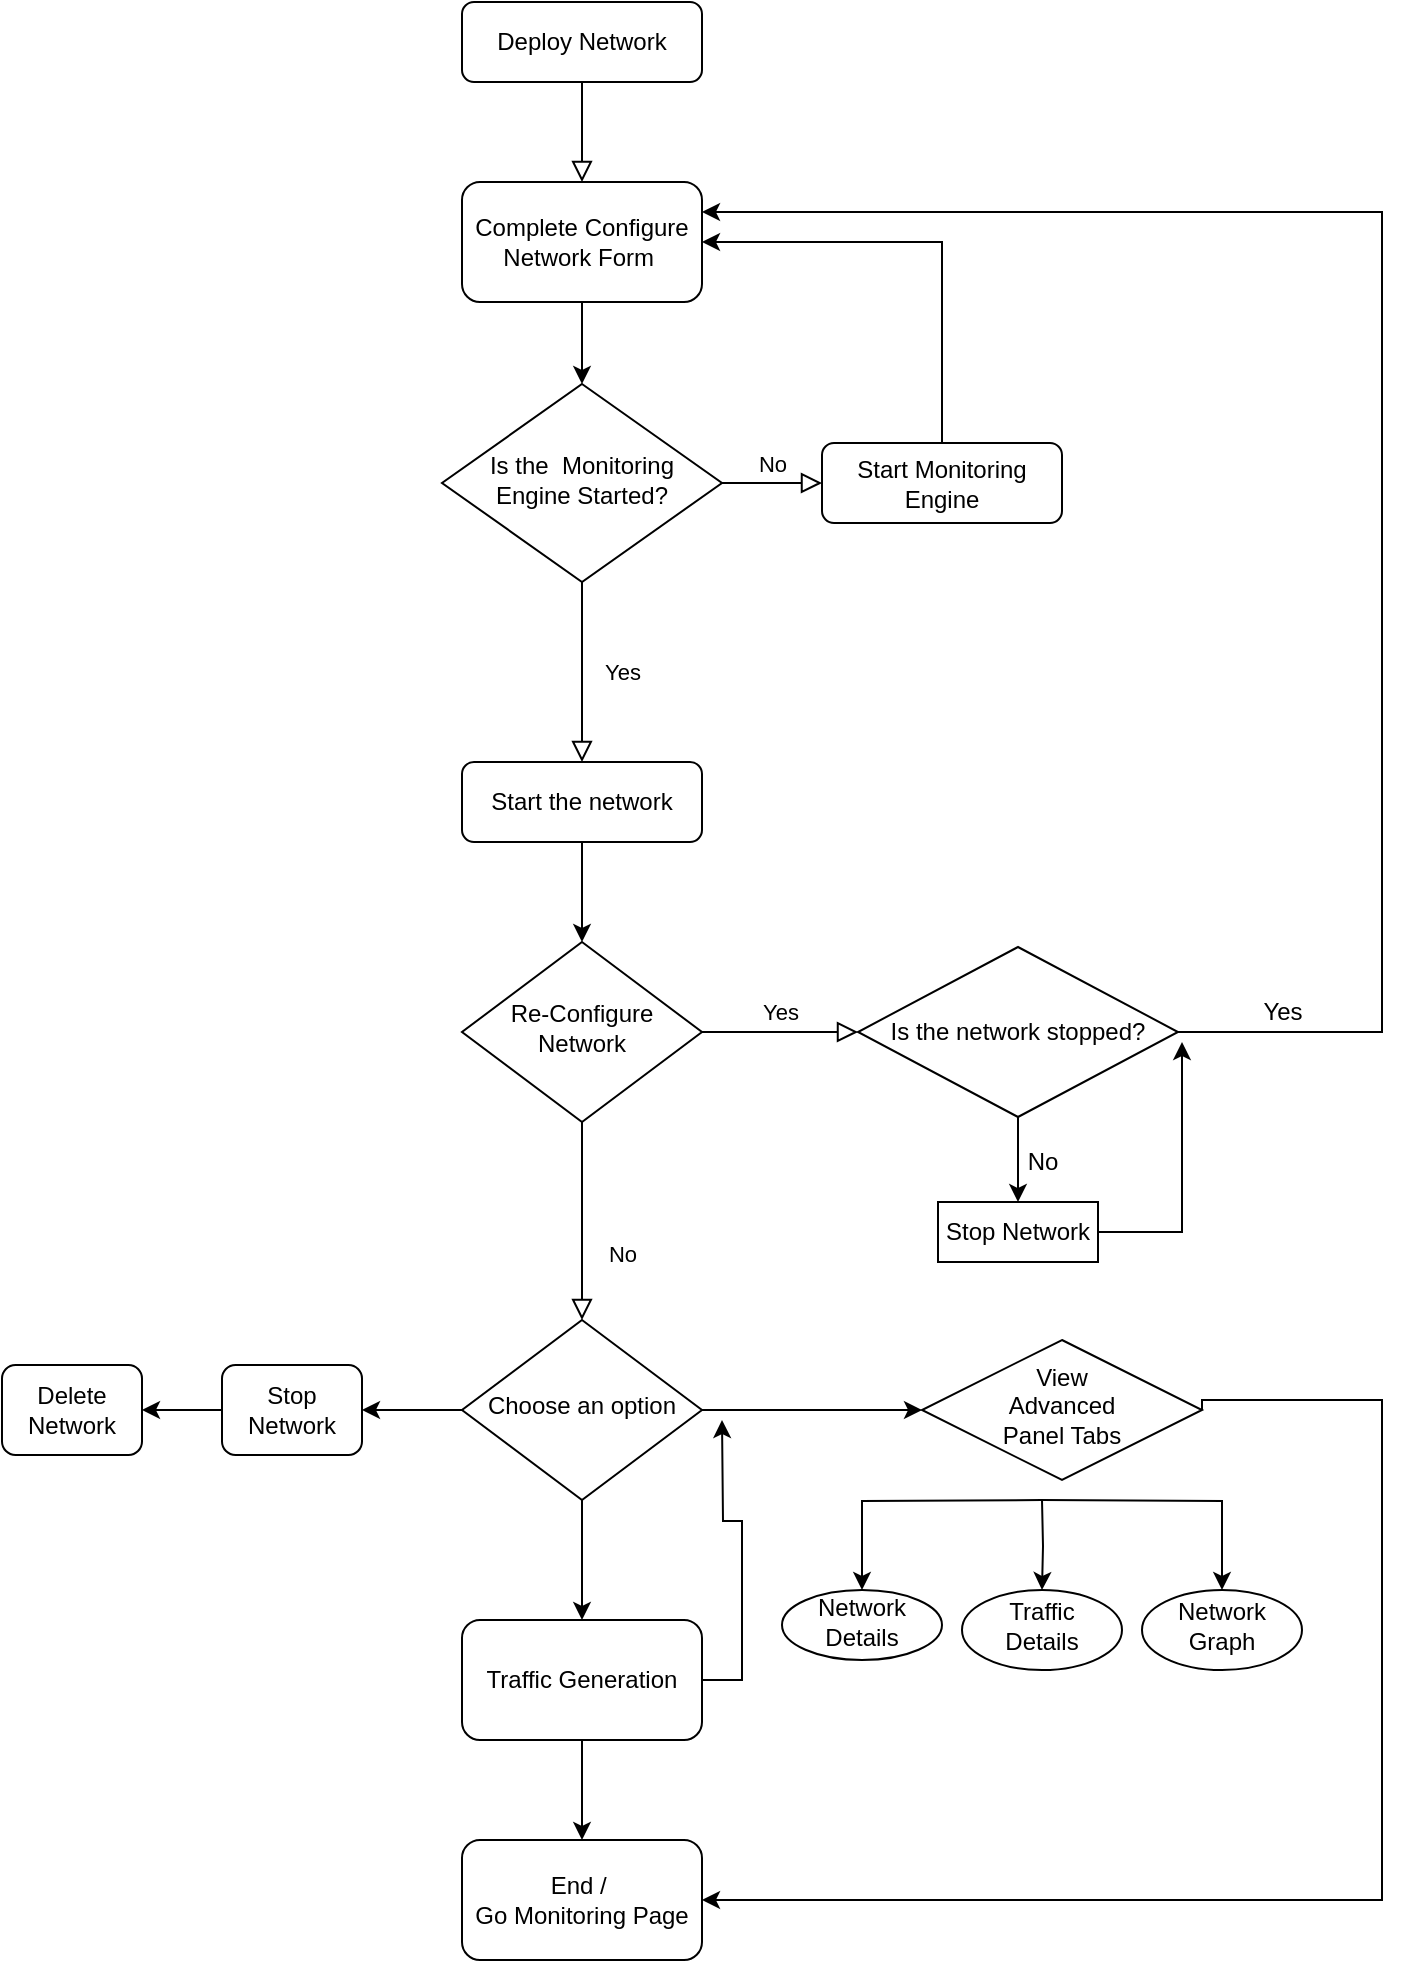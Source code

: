 <mxfile version="20.3.1" type="github">
  <diagram id="C5RBs43oDa-KdzZeNtuy" name="Page-1">
    <mxGraphModel dx="2249" dy="793" grid="1" gridSize="10" guides="1" tooltips="1" connect="1" arrows="1" fold="1" page="1" pageScale="1" pageWidth="827" pageHeight="1169" math="0" shadow="0">
      <root>
        <mxCell id="WIyWlLk6GJQsqaUBKTNV-0" />
        <mxCell id="WIyWlLk6GJQsqaUBKTNV-1" parent="WIyWlLk6GJQsqaUBKTNV-0" />
        <mxCell id="WIyWlLk6GJQsqaUBKTNV-2" value="" style="rounded=0;html=1;jettySize=auto;orthogonalLoop=1;fontSize=11;endArrow=block;endFill=0;endSize=8;strokeWidth=1;shadow=0;labelBackgroundColor=none;edgeStyle=orthogonalEdgeStyle;" parent="WIyWlLk6GJQsqaUBKTNV-1" source="WIyWlLk6GJQsqaUBKTNV-3" target="dN93rGYyCDhXa464qiN6-0" edge="1">
          <mxGeometry relative="1" as="geometry">
            <Array as="points" />
          </mxGeometry>
        </mxCell>
        <mxCell id="WIyWlLk6GJQsqaUBKTNV-3" value="Deploy Network" style="rounded=1;whiteSpace=wrap;html=1;fontSize=12;glass=0;strokeWidth=1;shadow=0;" parent="WIyWlLk6GJQsqaUBKTNV-1" vertex="1">
          <mxGeometry x="160" y="80" width="120" height="40" as="geometry" />
        </mxCell>
        <mxCell id="WIyWlLk6GJQsqaUBKTNV-4" value="Yes" style="rounded=0;html=1;jettySize=auto;orthogonalLoop=1;fontSize=11;endArrow=block;endFill=0;endSize=8;strokeWidth=1;shadow=0;labelBackgroundColor=none;edgeStyle=orthogonalEdgeStyle;exitX=0.5;exitY=1;exitDx=0;exitDy=0;entryX=0.5;entryY=0;entryDx=0;entryDy=0;" parent="WIyWlLk6GJQsqaUBKTNV-1" source="WIyWlLk6GJQsqaUBKTNV-6" target="dN93rGYyCDhXa464qiN6-5" edge="1">
          <mxGeometry y="20" relative="1" as="geometry">
            <mxPoint as="offset" />
            <mxPoint x="220" y="417" as="sourcePoint" />
            <mxPoint x="220" y="430" as="targetPoint" />
            <Array as="points" />
          </mxGeometry>
        </mxCell>
        <mxCell id="WIyWlLk6GJQsqaUBKTNV-5" value="No" style="edgeStyle=orthogonalEdgeStyle;rounded=0;html=1;jettySize=auto;orthogonalLoop=1;fontSize=11;endArrow=block;endFill=0;endSize=8;strokeWidth=1;shadow=0;labelBackgroundColor=none;" parent="WIyWlLk6GJQsqaUBKTNV-1" source="WIyWlLk6GJQsqaUBKTNV-6" target="WIyWlLk6GJQsqaUBKTNV-7" edge="1">
          <mxGeometry y="10" relative="1" as="geometry">
            <mxPoint as="offset" />
          </mxGeometry>
        </mxCell>
        <mxCell id="WIyWlLk6GJQsqaUBKTNV-6" value="Is the&amp;nbsp; Monitoring Engine Started?" style="rhombus;whiteSpace=wrap;html=1;shadow=0;fontFamily=Helvetica;fontSize=12;align=center;strokeWidth=1;spacing=6;spacingTop=-4;" parent="WIyWlLk6GJQsqaUBKTNV-1" vertex="1">
          <mxGeometry x="150" y="271" width="140" height="99" as="geometry" />
        </mxCell>
        <mxCell id="dN93rGYyCDhXa464qiN6-4" style="edgeStyle=orthogonalEdgeStyle;rounded=0;orthogonalLoop=1;jettySize=auto;html=1;entryX=1;entryY=0.5;entryDx=0;entryDy=0;" parent="WIyWlLk6GJQsqaUBKTNV-1" source="WIyWlLk6GJQsqaUBKTNV-7" target="dN93rGYyCDhXa464qiN6-0" edge="1">
          <mxGeometry relative="1" as="geometry">
            <Array as="points">
              <mxPoint x="400" y="200" />
            </Array>
          </mxGeometry>
        </mxCell>
        <mxCell id="WIyWlLk6GJQsqaUBKTNV-7" value="Start Monitoring Engine" style="rounded=1;whiteSpace=wrap;html=1;fontSize=12;glass=0;strokeWidth=1;shadow=0;" parent="WIyWlLk6GJQsqaUBKTNV-1" vertex="1">
          <mxGeometry x="340" y="300.5" width="120" height="40" as="geometry" />
        </mxCell>
        <mxCell id="WIyWlLk6GJQsqaUBKTNV-8" value="No" style="rounded=0;html=1;jettySize=auto;orthogonalLoop=1;fontSize=11;endArrow=block;endFill=0;endSize=8;strokeWidth=1;shadow=0;labelBackgroundColor=none;edgeStyle=orthogonalEdgeStyle;entryX=0.5;entryY=0;entryDx=0;entryDy=0;" parent="WIyWlLk6GJQsqaUBKTNV-1" source="WIyWlLk6GJQsqaUBKTNV-10" target="dN93rGYyCDhXa464qiN6-16" edge="1">
          <mxGeometry x="0.333" y="20" relative="1" as="geometry">
            <mxPoint as="offset" />
            <mxPoint x="220" y="710" as="targetPoint" />
          </mxGeometry>
        </mxCell>
        <mxCell id="WIyWlLk6GJQsqaUBKTNV-9" value="Yes" style="edgeStyle=orthogonalEdgeStyle;rounded=0;html=1;jettySize=auto;orthogonalLoop=1;fontSize=11;endArrow=block;endFill=0;endSize=8;strokeWidth=1;shadow=0;labelBackgroundColor=none;entryX=0;entryY=0.5;entryDx=0;entryDy=0;" parent="WIyWlLk6GJQsqaUBKTNV-1" source="WIyWlLk6GJQsqaUBKTNV-10" target="dN93rGYyCDhXa464qiN6-10" edge="1">
          <mxGeometry y="10" relative="1" as="geometry">
            <mxPoint as="offset" />
            <mxPoint x="390" y="600" as="targetPoint" />
          </mxGeometry>
        </mxCell>
        <mxCell id="WIyWlLk6GJQsqaUBKTNV-10" value="Re-Configure Network" style="rhombus;whiteSpace=wrap;html=1;shadow=0;fontFamily=Helvetica;fontSize=12;align=center;strokeWidth=1;spacing=6;spacingTop=-4;" parent="WIyWlLk6GJQsqaUBKTNV-1" vertex="1">
          <mxGeometry x="160" y="550" width="120" height="90" as="geometry" />
        </mxCell>
        <mxCell id="dN93rGYyCDhXa464qiN6-3" style="edgeStyle=orthogonalEdgeStyle;rounded=0;orthogonalLoop=1;jettySize=auto;html=1;exitX=0.5;exitY=1;exitDx=0;exitDy=0;" parent="WIyWlLk6GJQsqaUBKTNV-1" source="dN93rGYyCDhXa464qiN6-0" target="WIyWlLk6GJQsqaUBKTNV-6" edge="1">
          <mxGeometry relative="1" as="geometry" />
        </mxCell>
        <mxCell id="dN93rGYyCDhXa464qiN6-0" value="Complete Configure Network Form&amp;nbsp;" style="rounded=1;whiteSpace=wrap;html=1;" parent="WIyWlLk6GJQsqaUBKTNV-1" vertex="1">
          <mxGeometry x="160" y="170" width="120" height="60" as="geometry" />
        </mxCell>
        <mxCell id="dN93rGYyCDhXa464qiN6-7" style="edgeStyle=orthogonalEdgeStyle;rounded=0;orthogonalLoop=1;jettySize=auto;html=1;exitX=0.5;exitY=1;exitDx=0;exitDy=0;entryX=0.5;entryY=0;entryDx=0;entryDy=0;" parent="WIyWlLk6GJQsqaUBKTNV-1" source="dN93rGYyCDhXa464qiN6-5" target="WIyWlLk6GJQsqaUBKTNV-10" edge="1">
          <mxGeometry relative="1" as="geometry">
            <mxPoint x="220" y="520" as="targetPoint" />
          </mxGeometry>
        </mxCell>
        <mxCell id="dN93rGYyCDhXa464qiN6-5" value="Start the network" style="rounded=1;whiteSpace=wrap;html=1;fontSize=12;glass=0;strokeWidth=1;shadow=0;" parent="WIyWlLk6GJQsqaUBKTNV-1" vertex="1">
          <mxGeometry x="160" y="460" width="120" height="40" as="geometry" />
        </mxCell>
        <mxCell id="dN93rGYyCDhXa464qiN6-11" style="edgeStyle=orthogonalEdgeStyle;rounded=0;orthogonalLoop=1;jettySize=auto;html=1;entryX=1;entryY=0.25;entryDx=0;entryDy=0;" parent="WIyWlLk6GJQsqaUBKTNV-1" source="dN93rGYyCDhXa464qiN6-10" target="dN93rGYyCDhXa464qiN6-0" edge="1">
          <mxGeometry relative="1" as="geometry">
            <Array as="points">
              <mxPoint x="620" y="595" />
              <mxPoint x="620" y="185" />
            </Array>
          </mxGeometry>
        </mxCell>
        <mxCell id="dN93rGYyCDhXa464qiN6-13" style="edgeStyle=orthogonalEdgeStyle;rounded=0;orthogonalLoop=1;jettySize=auto;html=1;exitX=0.5;exitY=1;exitDx=0;exitDy=0;entryX=0.5;entryY=0;entryDx=0;entryDy=0;" parent="WIyWlLk6GJQsqaUBKTNV-1" source="dN93rGYyCDhXa464qiN6-10" target="dN93rGYyCDhXa464qiN6-14" edge="1">
          <mxGeometry relative="1" as="geometry">
            <mxPoint x="438" y="670" as="targetPoint" />
          </mxGeometry>
        </mxCell>
        <mxCell id="dN93rGYyCDhXa464qiN6-10" value="Is the network stopped?" style="rhombus;whiteSpace=wrap;html=1;sketch=0;" parent="WIyWlLk6GJQsqaUBKTNV-1" vertex="1">
          <mxGeometry x="358" y="552.5" width="160" height="85" as="geometry" />
        </mxCell>
        <mxCell id="dN93rGYyCDhXa464qiN6-12" value="Yes" style="text;html=1;align=center;verticalAlign=middle;resizable=0;points=[];autosize=1;strokeColor=none;fillColor=none;" parent="WIyWlLk6GJQsqaUBKTNV-1" vertex="1">
          <mxGeometry x="550" y="570" width="40" height="30" as="geometry" />
        </mxCell>
        <mxCell id="dN93rGYyCDhXa464qiN6-21" style="edgeStyle=orthogonalEdgeStyle;rounded=0;orthogonalLoop=1;jettySize=auto;html=1;" parent="WIyWlLk6GJQsqaUBKTNV-1" source="dN93rGYyCDhXa464qiN6-14" edge="1">
          <mxGeometry relative="1" as="geometry">
            <mxPoint x="520" y="600" as="targetPoint" />
            <Array as="points">
              <mxPoint x="520" y="695" />
            </Array>
          </mxGeometry>
        </mxCell>
        <mxCell id="dN93rGYyCDhXa464qiN6-14" value="Stop Network" style="whiteSpace=wrap;html=1;sketch=0;" parent="WIyWlLk6GJQsqaUBKTNV-1" vertex="1">
          <mxGeometry x="398" y="680" width="80" height="30" as="geometry" />
        </mxCell>
        <mxCell id="dN93rGYyCDhXa464qiN6-15" value="No" style="text;html=1;align=center;verticalAlign=middle;resizable=0;points=[];autosize=1;strokeColor=none;fillColor=none;" parent="WIyWlLk6GJQsqaUBKTNV-1" vertex="1">
          <mxGeometry x="430" y="645" width="40" height="30" as="geometry" />
        </mxCell>
        <mxCell id="dN93rGYyCDhXa464qiN6-17" style="edgeStyle=orthogonalEdgeStyle;rounded=0;orthogonalLoop=1;jettySize=auto;html=1;entryX=1;entryY=0.5;entryDx=0;entryDy=0;" parent="WIyWlLk6GJQsqaUBKTNV-1" source="dN93rGYyCDhXa464qiN6-16" target="dN93rGYyCDhXa464qiN6-19" edge="1">
          <mxGeometry relative="1" as="geometry">
            <mxPoint x="50" y="784" as="targetPoint" />
          </mxGeometry>
        </mxCell>
        <mxCell id="gI2TvqFvtKou1xoJCobH-3" style="edgeStyle=orthogonalEdgeStyle;rounded=0;orthogonalLoop=1;jettySize=auto;html=1;" edge="1" parent="WIyWlLk6GJQsqaUBKTNV-1" source="dN93rGYyCDhXa464qiN6-16" target="gI2TvqFvtKou1xoJCobH-4">
          <mxGeometry relative="1" as="geometry">
            <mxPoint x="220" y="879" as="targetPoint" />
          </mxGeometry>
        </mxCell>
        <mxCell id="gI2TvqFvtKou1xoJCobH-11" value="" style="edgeStyle=orthogonalEdgeStyle;rounded=0;orthogonalLoop=1;jettySize=auto;html=1;entryX=0;entryY=0.5;entryDx=0;entryDy=0;" edge="1" parent="WIyWlLk6GJQsqaUBKTNV-1" source="dN93rGYyCDhXa464qiN6-16" target="gI2TvqFvtKou1xoJCobH-21">
          <mxGeometry relative="1" as="geometry">
            <mxPoint x="360" y="769" as="targetPoint" />
            <Array as="points">
              <mxPoint x="380" y="784" />
            </Array>
          </mxGeometry>
        </mxCell>
        <mxCell id="dN93rGYyCDhXa464qiN6-16" value="Choose an option" style="rhombus;whiteSpace=wrap;html=1;shadow=0;fontFamily=Helvetica;fontSize=12;align=center;strokeWidth=1;spacing=6;spacingTop=-4;" parent="WIyWlLk6GJQsqaUBKTNV-1" vertex="1">
          <mxGeometry x="160" y="739" width="120" height="90" as="geometry" />
        </mxCell>
        <mxCell id="gI2TvqFvtKou1xoJCobH-2" style="edgeStyle=orthogonalEdgeStyle;rounded=0;orthogonalLoop=1;jettySize=auto;html=1;exitX=0;exitY=0.5;exitDx=0;exitDy=0;entryX=1;entryY=0.5;entryDx=0;entryDy=0;" edge="1" parent="WIyWlLk6GJQsqaUBKTNV-1" source="dN93rGYyCDhXa464qiN6-19" target="gI2TvqFvtKou1xoJCobH-1">
          <mxGeometry relative="1" as="geometry" />
        </mxCell>
        <mxCell id="dN93rGYyCDhXa464qiN6-19" value="Stop Network" style="rounded=1;whiteSpace=wrap;html=1;sketch=0;" parent="WIyWlLk6GJQsqaUBKTNV-1" vertex="1">
          <mxGeometry x="40" y="761.5" width="70" height="45" as="geometry" />
        </mxCell>
        <mxCell id="gI2TvqFvtKou1xoJCobH-1" value="Delete Network" style="rounded=1;whiteSpace=wrap;html=1;sketch=0;" vertex="1" parent="WIyWlLk6GJQsqaUBKTNV-1">
          <mxGeometry x="-70" y="761.5" width="70" height="45" as="geometry" />
        </mxCell>
        <mxCell id="gI2TvqFvtKou1xoJCobH-6" value="" style="edgeStyle=orthogonalEdgeStyle;rounded=0;orthogonalLoop=1;jettySize=auto;html=1;" edge="1" parent="WIyWlLk6GJQsqaUBKTNV-1" source="gI2TvqFvtKou1xoJCobH-4" target="gI2TvqFvtKou1xoJCobH-5">
          <mxGeometry relative="1" as="geometry" />
        </mxCell>
        <mxCell id="gI2TvqFvtKou1xoJCobH-19" style="edgeStyle=orthogonalEdgeStyle;rounded=0;orthogonalLoop=1;jettySize=auto;html=1;" edge="1" parent="WIyWlLk6GJQsqaUBKTNV-1" source="gI2TvqFvtKou1xoJCobH-4">
          <mxGeometry relative="1" as="geometry">
            <mxPoint x="290" y="789" as="targetPoint" />
          </mxGeometry>
        </mxCell>
        <mxCell id="gI2TvqFvtKou1xoJCobH-4" value="Traffic Generation" style="rounded=1;whiteSpace=wrap;html=1;" vertex="1" parent="WIyWlLk6GJQsqaUBKTNV-1">
          <mxGeometry x="160" y="889" width="120" height="60" as="geometry" />
        </mxCell>
        <mxCell id="gI2TvqFvtKou1xoJCobH-5" value="End /&amp;nbsp;&lt;br&gt;Go Monitoring Page" style="whiteSpace=wrap;html=1;rounded=1;" vertex="1" parent="WIyWlLk6GJQsqaUBKTNV-1">
          <mxGeometry x="160" y="999" width="120" height="60" as="geometry" />
        </mxCell>
        <mxCell id="gI2TvqFvtKou1xoJCobH-13" value="" style="edgeStyle=orthogonalEdgeStyle;rounded=0;orthogonalLoop=1;jettySize=auto;html=1;" edge="1" parent="WIyWlLk6GJQsqaUBKTNV-1" target="gI2TvqFvtKou1xoJCobH-12">
          <mxGeometry relative="1" as="geometry">
            <mxPoint x="450" y="829" as="sourcePoint" />
          </mxGeometry>
        </mxCell>
        <mxCell id="gI2TvqFvtKou1xoJCobH-15" value="" style="edgeStyle=orthogonalEdgeStyle;rounded=0;orthogonalLoop=1;jettySize=auto;html=1;" edge="1" parent="WIyWlLk6GJQsqaUBKTNV-1" target="gI2TvqFvtKou1xoJCobH-14">
          <mxGeometry relative="1" as="geometry">
            <mxPoint x="450" y="829" as="sourcePoint" />
          </mxGeometry>
        </mxCell>
        <mxCell id="gI2TvqFvtKou1xoJCobH-17" value="" style="edgeStyle=orthogonalEdgeStyle;rounded=0;orthogonalLoop=1;jettySize=auto;html=1;" edge="1" parent="WIyWlLk6GJQsqaUBKTNV-1" target="gI2TvqFvtKou1xoJCobH-16">
          <mxGeometry relative="1" as="geometry">
            <mxPoint x="450" y="829" as="sourcePoint" />
          </mxGeometry>
        </mxCell>
        <mxCell id="gI2TvqFvtKou1xoJCobH-20" style="edgeStyle=orthogonalEdgeStyle;rounded=0;orthogonalLoop=1;jettySize=auto;html=1;entryX=1;entryY=0.5;entryDx=0;entryDy=0;exitX=1;exitY=0.5;exitDx=0;exitDy=0;" edge="1" parent="WIyWlLk6GJQsqaUBKTNV-1" source="gI2TvqFvtKou1xoJCobH-21" target="gI2TvqFvtKou1xoJCobH-5">
          <mxGeometry relative="1" as="geometry">
            <mxPoint x="510" y="801.5" as="sourcePoint" />
            <Array as="points">
              <mxPoint x="530" y="779" />
              <mxPoint x="620" y="779" />
              <mxPoint x="620" y="1029" />
            </Array>
          </mxGeometry>
        </mxCell>
        <mxCell id="gI2TvqFvtKou1xoJCobH-12" value="Network Details" style="ellipse;whiteSpace=wrap;html=1;shadow=0;strokeWidth=1;spacing=6;spacingTop=-4;rounded=1;" vertex="1" parent="WIyWlLk6GJQsqaUBKTNV-1">
          <mxGeometry x="320" y="874" width="80" height="35" as="geometry" />
        </mxCell>
        <mxCell id="gI2TvqFvtKou1xoJCobH-14" value="Traffic Details" style="ellipse;whiteSpace=wrap;html=1;shadow=0;strokeWidth=1;spacing=6;spacingTop=-4;rounded=1;" vertex="1" parent="WIyWlLk6GJQsqaUBKTNV-1">
          <mxGeometry x="410" y="874" width="80" height="40" as="geometry" />
        </mxCell>
        <mxCell id="gI2TvqFvtKou1xoJCobH-16" value="Network Graph" style="ellipse;whiteSpace=wrap;html=1;shadow=0;strokeWidth=1;spacing=6;spacingTop=-4;rounded=1;" vertex="1" parent="WIyWlLk6GJQsqaUBKTNV-1">
          <mxGeometry x="500" y="874" width="80" height="40" as="geometry" />
        </mxCell>
        <mxCell id="gI2TvqFvtKou1xoJCobH-21" value="View &lt;br&gt;Advanced &lt;br&gt;Panel Tabs" style="rhombus;whiteSpace=wrap;html=1;shadow=0;fontFamily=Helvetica;fontSize=12;align=center;strokeWidth=1;spacing=6;spacingTop=-4;" vertex="1" parent="WIyWlLk6GJQsqaUBKTNV-1">
          <mxGeometry x="390" y="749" width="140" height="70" as="geometry" />
        </mxCell>
      </root>
    </mxGraphModel>
  </diagram>
</mxfile>
